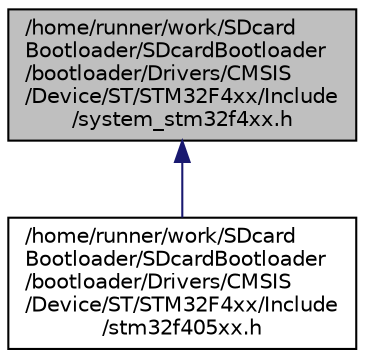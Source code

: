 digraph "/home/runner/work/SDcardBootloader/SDcardBootloader/bootloader/Drivers/CMSIS/Device/ST/STM32F4xx/Include/system_stm32f4xx.h"
{
 // LATEX_PDF_SIZE
  edge [fontname="Helvetica",fontsize="10",labelfontname="Helvetica",labelfontsize="10"];
  node [fontname="Helvetica",fontsize="10",shape=record];
  Node1 [label="/home/runner/work/SDcard\lBootloader/SDcardBootloader\l/bootloader/Drivers/CMSIS\l/Device/ST/STM32F4xx/Include\l/system_stm32f4xx.h",height=0.2,width=0.4,color="black", fillcolor="grey75", style="filled", fontcolor="black",tooltip="CMSIS Cortex-M4 Device System Source File for STM32F4xx devices."];
  Node1 -> Node2 [dir="back",color="midnightblue",fontsize="10",style="solid",fontname="Helvetica"];
  Node2 [label="/home/runner/work/SDcard\lBootloader/SDcardBootloader\l/bootloader/Drivers/CMSIS\l/Device/ST/STM32F4xx/Include\l/stm32f405xx.h",height=0.2,width=0.4,color="black", fillcolor="white", style="filled",URL="$stm32f405xx_8h.html",tooltip="CMSIS STM32F405xx Device Peripheral Access Layer Header File."];
}
